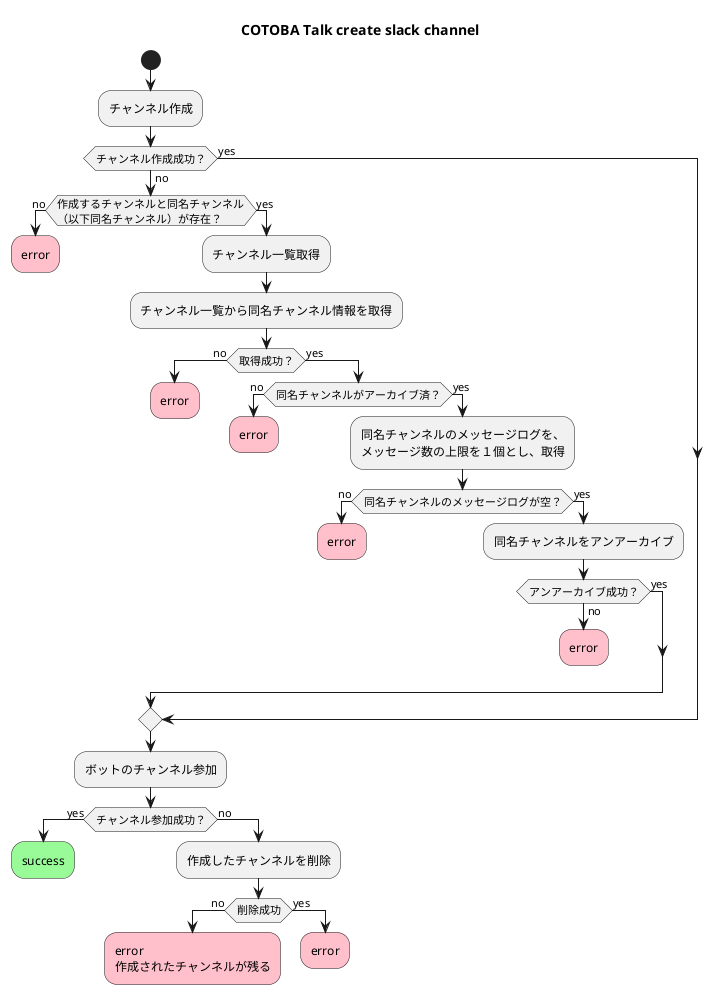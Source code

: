 @startuml

title COTOBA Talk create slack channel

start
:チャンネル作成;
if (チャンネル作成成功？) then (yes)
else (no)
  if (作成するチャンネルと同名チャンネル\n（以下同名チャンネル）が存在？) then (no)
    #pink:error;
    kill
  else (yes)
    :チャンネル一覧取得;
    :チャンネル一覧から同名チャンネル情報を取得;
    if (取得成功？) then (no)
      #pink:error;
      kill
    else (yes)
      if (同名チャンネルがアーカイブ済？) then (no)
        #pink:error;
        kill
      else (yes)
        :同名チャンネルのメッセージログを、\nメッセージ数の上限を１個とし、取得;
        if (同名チャンネルのメッセージログが空？) then (no)
          #pink:error;
          kill
        else (yes)
          :同名チャンネルをアンアーカイブ;
          if (アンアーカイブ成功？) then (yes)
          else (no)
            #pink:error;
            kill
          endif
        endif
      endif
    endif
  endif
endif
:ボットのチャンネル参加;
if (チャンネル参加成功？) then (yes)
  #palegreen:success;
  kill
else (no)
  :作成したチャンネルを削除;
  if (削除成功) then (no)
    #pink:error\n作成されたチャンネルが残る;
    kill
  else (yes)
    #pink:error;
    kill
  endif
endif

@enduml